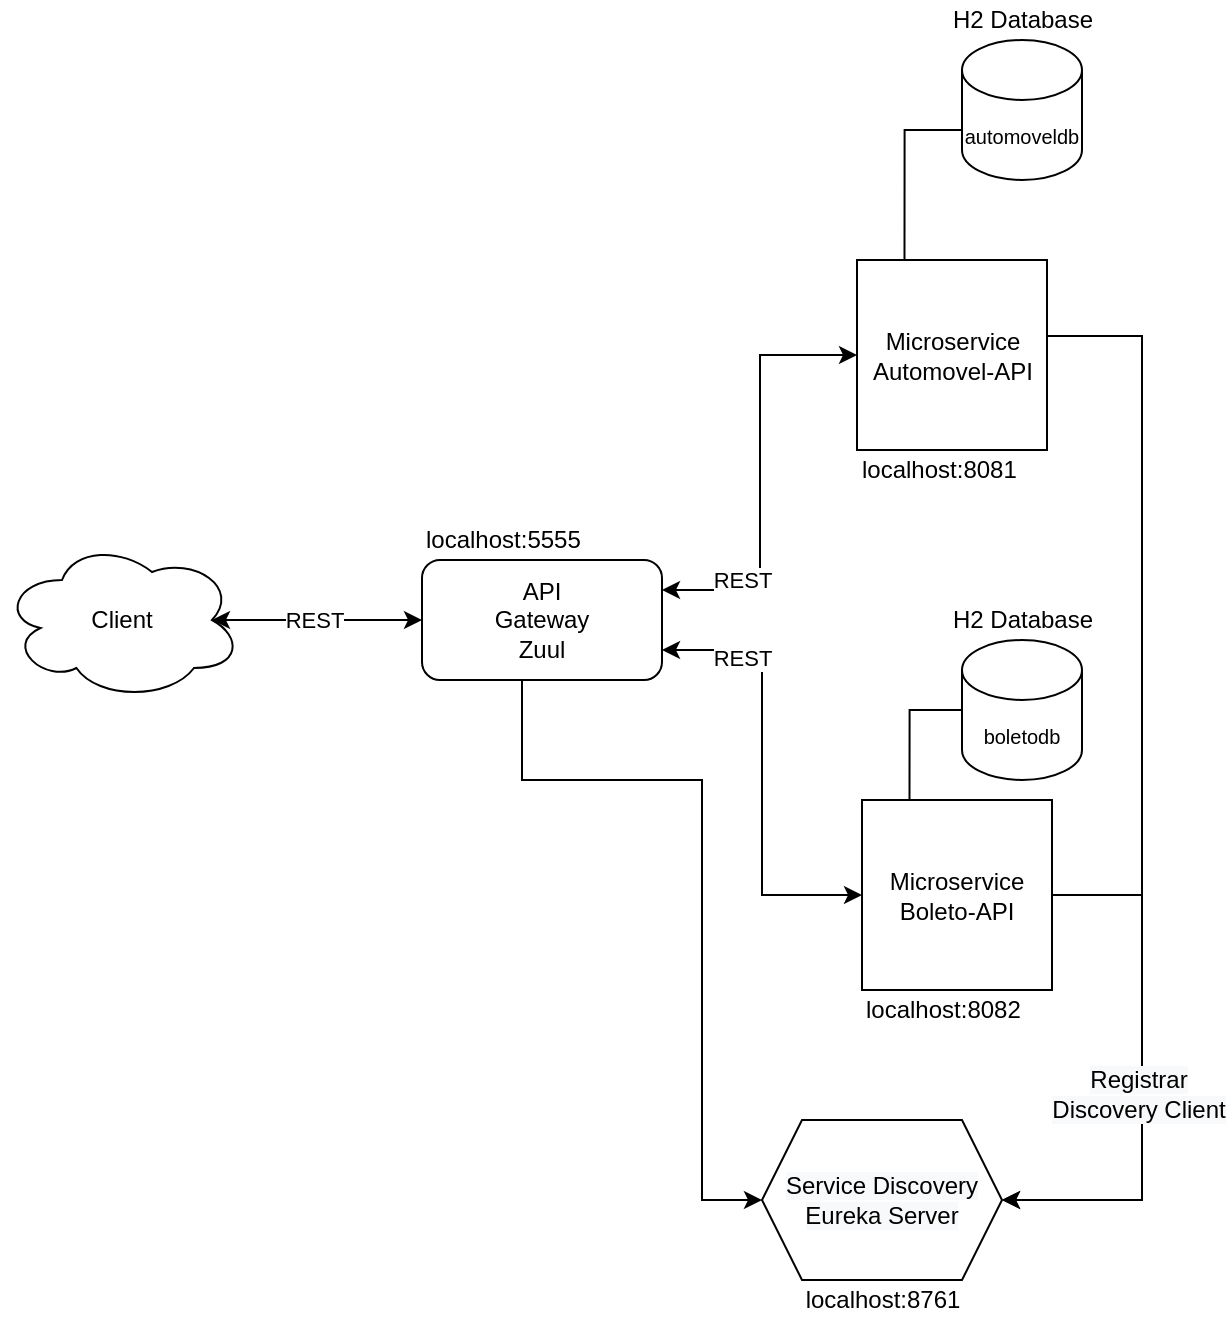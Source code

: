 <mxfile version="13.7.5" type="device"><diagram id="v3_QVT32-Y3va-L16d34" name="Page-1"><mxGraphModel dx="2370" dy="1188" grid="1" gridSize="10" guides="1" tooltips="1" connect="1" arrows="1" fold="1" page="1" pageScale="1" pageWidth="827" pageHeight="1169" math="0" shadow="0"><root><mxCell id="0"/><mxCell id="1" parent="0"/><mxCell id="dz3zDTVxDQ04CEfVImIJ-1" value="&lt;font style=&quot;font-size: 10px&quot;&gt;boletodb&lt;/font&gt;" style="shape=cylinder3;whiteSpace=wrap;html=1;boundedLbl=1;backgroundOutline=1;size=15;" vertex="1" parent="1"><mxGeometry x="580" y="470" width="60" height="70" as="geometry"/></mxCell><mxCell id="dz3zDTVxDQ04CEfVImIJ-2" value="&lt;font style=&quot;font-size: 10px&quot;&gt;automoveldb&lt;/font&gt;" style="shape=cylinder3;whiteSpace=wrap;html=1;boundedLbl=1;backgroundOutline=1;size=15;" vertex="1" parent="1"><mxGeometry x="580" y="170" width="60" height="70" as="geometry"/></mxCell><mxCell id="dz3zDTVxDQ04CEfVImIJ-26" style="edgeStyle=orthogonalEdgeStyle;rounded=0;orthogonalLoop=1;jettySize=auto;html=1;exitX=0;exitY=0.5;exitDx=0;exitDy=0;entryX=1;entryY=0.25;entryDx=0;entryDy=0;startArrow=classic;startFill=1;endArrow=classic;endFill=1;" edge="1" parent="1" source="dz3zDTVxDQ04CEfVImIJ-30" target="dz3zDTVxDQ04CEfVImIJ-8"><mxGeometry relative="1" as="geometry"><mxPoint x="530" y="410" as="sourcePoint"/><Array as="points"><mxPoint x="479" y="328"/><mxPoint x="479" y="445"/></Array></mxGeometry></mxCell><mxCell id="dz3zDTVxDQ04CEfVImIJ-29" value="REST" style="edgeLabel;html=1;align=center;verticalAlign=middle;resizable=0;points=[];" vertex="1" connectable="0" parent="dz3zDTVxDQ04CEfVImIJ-26"><mxGeometry x="0.464" relative="1" as="geometry"><mxPoint x="-9" y="3.5" as="offset"/></mxGeometry></mxCell><mxCell id="dz3zDTVxDQ04CEfVImIJ-27" style="edgeStyle=orthogonalEdgeStyle;rounded=0;orthogonalLoop=1;jettySize=auto;html=1;exitX=0;exitY=0.5;exitDx=0;exitDy=0;entryX=1;entryY=0.75;entryDx=0;entryDy=0;startArrow=classic;startFill=1;endArrow=classic;endFill=1;" edge="1" parent="1" source="dz3zDTVxDQ04CEfVImIJ-34" target="dz3zDTVxDQ04CEfVImIJ-8"><mxGeometry relative="1" as="geometry"><mxPoint x="530" y="580" as="sourcePoint"/></mxGeometry></mxCell><mxCell id="dz3zDTVxDQ04CEfVImIJ-28" value="REST" style="edgeLabel;html=1;align=center;verticalAlign=middle;resizable=0;points=[];" vertex="1" connectable="0" parent="dz3zDTVxDQ04CEfVImIJ-27"><mxGeometry x="0.513" y="4" relative="1" as="geometry"><mxPoint x="-6" as="offset"/></mxGeometry></mxCell><mxCell id="dz3zDTVxDQ04CEfVImIJ-11" style="edgeStyle=orthogonalEdgeStyle;rounded=0;orthogonalLoop=1;jettySize=auto;html=1;entryX=0.875;entryY=0.5;entryDx=0;entryDy=0;endArrow=classic;endFill=1;startArrow=classic;startFill=1;entryPerimeter=0;" edge="1" parent="1" source="dz3zDTVxDQ04CEfVImIJ-8" target="dz3zDTVxDQ04CEfVImIJ-42"><mxGeometry relative="1" as="geometry"><mxPoint x="220" y="460" as="targetPoint"/></mxGeometry></mxCell><mxCell id="dz3zDTVxDQ04CEfVImIJ-16" value="REST" style="edgeLabel;html=1;align=center;verticalAlign=middle;resizable=0;points=[];" vertex="1" connectable="0" parent="dz3zDTVxDQ04CEfVImIJ-11"><mxGeometry x="0.15" y="1" relative="1" as="geometry"><mxPoint x="6" y="-1" as="offset"/></mxGeometry></mxCell><mxCell id="dz3zDTVxDQ04CEfVImIJ-17" style="edgeStyle=orthogonalEdgeStyle;rounded=0;orthogonalLoop=1;jettySize=auto;html=1;entryX=0;entryY=0.5;entryDx=0;entryDy=0;startArrow=none;startFill=0;endArrow=classic;endFill=1;" edge="1" parent="1" source="dz3zDTVxDQ04CEfVImIJ-8" target="dz3zDTVxDQ04CEfVImIJ-41"><mxGeometry relative="1" as="geometry"><mxPoint x="480" y="700" as="targetPoint"/><Array as="points"><mxPoint x="360" y="540"/><mxPoint x="450" y="540"/><mxPoint x="450" y="750"/></Array></mxGeometry></mxCell><mxCell id="dz3zDTVxDQ04CEfVImIJ-8" value="API&lt;br&gt;Gateway&lt;br&gt;Zuul" style="rounded=1;whiteSpace=wrap;html=1;" vertex="1" parent="1"><mxGeometry x="310" y="430" width="120" height="60" as="geometry"/></mxCell><mxCell id="dz3zDTVxDQ04CEfVImIJ-33" style="edgeStyle=orthogonalEdgeStyle;rounded=0;orthogonalLoop=1;jettySize=auto;html=1;exitX=0.25;exitY=0;exitDx=0;exitDy=0;entryX=0;entryY=0;entryDx=0;entryDy=45;entryPerimeter=0;startArrow=none;startFill=0;endArrow=none;endFill=0;" edge="1" parent="1" source="dz3zDTVxDQ04CEfVImIJ-30" target="dz3zDTVxDQ04CEfVImIJ-2"><mxGeometry relative="1" as="geometry"/></mxCell><mxCell id="dz3zDTVxDQ04CEfVImIJ-45" style="edgeStyle=orthogonalEdgeStyle;rounded=0;orthogonalLoop=1;jettySize=auto;html=1;entryX=1;entryY=0.5;entryDx=0;entryDy=0;startArrow=none;startFill=0;endArrow=classic;endFill=1;" edge="1" parent="1" source="dz3zDTVxDQ04CEfVImIJ-30" target="dz3zDTVxDQ04CEfVImIJ-41"><mxGeometry relative="1" as="geometry"><Array as="points"><mxPoint x="670" y="318"/><mxPoint x="670" y="750"/></Array></mxGeometry></mxCell><mxCell id="dz3zDTVxDQ04CEfVImIJ-30" value="&lt;span&gt;Microservice&lt;/span&gt;&lt;br&gt;&lt;span&gt;Automovel-API&lt;/span&gt;" style="whiteSpace=wrap;html=1;aspect=fixed;" vertex="1" parent="1"><mxGeometry x="527.5" y="280" width="95" height="95" as="geometry"/></mxCell><mxCell id="dz3zDTVxDQ04CEfVImIJ-35" style="edgeStyle=orthogonalEdgeStyle;rounded=0;orthogonalLoop=1;jettySize=auto;html=1;exitX=0.25;exitY=0;exitDx=0;exitDy=0;entryX=0;entryY=0.5;entryDx=0;entryDy=0;entryPerimeter=0;startArrow=none;startFill=0;endArrow=none;endFill=0;" edge="1" parent="1" source="dz3zDTVxDQ04CEfVImIJ-34" target="dz3zDTVxDQ04CEfVImIJ-1"><mxGeometry relative="1" as="geometry"/></mxCell><mxCell id="dz3zDTVxDQ04CEfVImIJ-44" style="edgeStyle=orthogonalEdgeStyle;rounded=0;orthogonalLoop=1;jettySize=auto;html=1;entryX=1;entryY=0.5;entryDx=0;entryDy=0;startArrow=none;startFill=0;endArrow=classic;endFill=1;" edge="1" parent="1" source="dz3zDTVxDQ04CEfVImIJ-34" target="dz3zDTVxDQ04CEfVImIJ-41"><mxGeometry relative="1" as="geometry"><Array as="points"><mxPoint x="670" y="598"/><mxPoint x="670" y="750"/></Array></mxGeometry></mxCell><mxCell id="dz3zDTVxDQ04CEfVImIJ-46" value="&lt;span style=&quot;font-size: 12px ; background-color: rgb(248 , 249 , 250)&quot;&gt;Registrar&lt;/span&gt;&lt;br style=&quot;font-size: 12px ; background-color: rgb(248 , 249 , 250)&quot;&gt;&lt;span style=&quot;font-size: 12px ; background-color: rgb(248 , 249 , 250)&quot;&gt;Discovery Client&lt;/span&gt;" style="edgeLabel;html=1;align=center;verticalAlign=middle;resizable=0;points=[];" vertex="1" connectable="0" parent="dz3zDTVxDQ04CEfVImIJ-44"><mxGeometry x="0.081" y="-2" relative="1" as="geometry"><mxPoint as="offset"/></mxGeometry></mxCell><mxCell id="dz3zDTVxDQ04CEfVImIJ-34" value="&lt;span&gt;Microservice&lt;/span&gt;&lt;br&gt;&lt;span&gt;Boleto-API&lt;/span&gt;" style="whiteSpace=wrap;html=1;aspect=fixed;" vertex="1" parent="1"><mxGeometry x="530" y="550" width="95" height="95" as="geometry"/></mxCell><mxCell id="dz3zDTVxDQ04CEfVImIJ-41" value="&lt;span style=&quot;color: rgb(0 , 0 , 0) ; font-family: &amp;#34;helvetica&amp;#34; ; font-size: 12px ; font-style: normal ; font-weight: 400 ; letter-spacing: normal ; text-indent: 0px ; text-transform: none ; word-spacing: 0px ; background-color: rgb(248 , 249 , 250) ; display: inline ; float: none&quot;&gt;Service Discovery&lt;/span&gt;&lt;br style=&quot;color: rgb(0 , 0 , 0) ; font-family: &amp;#34;helvetica&amp;#34; ; font-size: 12px ; font-style: normal ; font-weight: 400 ; letter-spacing: normal ; text-indent: 0px ; text-transform: none ; word-spacing: 0px ; background-color: rgb(248 , 249 , 250)&quot;&gt;&lt;span style=&quot;color: rgb(0 , 0 , 0) ; font-family: &amp;#34;helvetica&amp;#34; ; font-size: 12px ; font-style: normal ; font-weight: 400 ; letter-spacing: normal ; text-indent: 0px ; text-transform: none ; word-spacing: 0px ; background-color: rgb(248 , 249 , 250) ; display: inline ; float: none&quot;&gt;Eureka Server&lt;/span&gt;" style="shape=hexagon;perimeter=hexagonPerimeter2;whiteSpace=wrap;html=1;fixedSize=1;align=center;verticalAlign=middle;" vertex="1" parent="1"><mxGeometry x="480" y="710" width="120" height="80" as="geometry"/></mxCell><mxCell id="dz3zDTVxDQ04CEfVImIJ-42" value="Client" style="ellipse;shape=cloud;whiteSpace=wrap;html=1;" vertex="1" parent="1"><mxGeometry x="100" y="420" width="120" height="80" as="geometry"/></mxCell><mxCell id="dz3zDTVxDQ04CEfVImIJ-47" value="localhost:5555" style="text;html=1;align=left;verticalAlign=middle;resizable=0;points=[];autosize=1;" vertex="1" parent="1"><mxGeometry x="310" y="410" width="90" height="20" as="geometry"/></mxCell><mxCell id="dz3zDTVxDQ04CEfVImIJ-48" value="localhost:8081" style="text;html=1;align=left;verticalAlign=middle;resizable=0;points=[];autosize=1;" vertex="1" parent="1"><mxGeometry x="527.5" y="375" width="90" height="20" as="geometry"/></mxCell><mxCell id="dz3zDTVxDQ04CEfVImIJ-49" value="localhost:8082" style="text;html=1;align=left;verticalAlign=middle;resizable=0;points=[];autosize=1;" vertex="1" parent="1"><mxGeometry x="530" y="645" width="90" height="20" as="geometry"/></mxCell><mxCell id="dz3zDTVxDQ04CEfVImIJ-50" value="localhost:8761" style="text;html=1;align=center;verticalAlign=middle;resizable=0;points=[];autosize=1;" vertex="1" parent="1"><mxGeometry x="495" y="790" width="90" height="20" as="geometry"/></mxCell><mxCell id="dz3zDTVxDQ04CEfVImIJ-51" value="H2 Database" style="text;html=1;align=center;verticalAlign=middle;resizable=0;points=[];autosize=1;" vertex="1" parent="1"><mxGeometry x="565" y="150" width="90" height="20" as="geometry"/></mxCell><mxCell id="dz3zDTVxDQ04CEfVImIJ-52" value="H2 Database" style="text;html=1;align=center;verticalAlign=middle;resizable=0;points=[];autosize=1;" vertex="1" parent="1"><mxGeometry x="565" y="450" width="90" height="20" as="geometry"/></mxCell></root></mxGraphModel></diagram></mxfile>